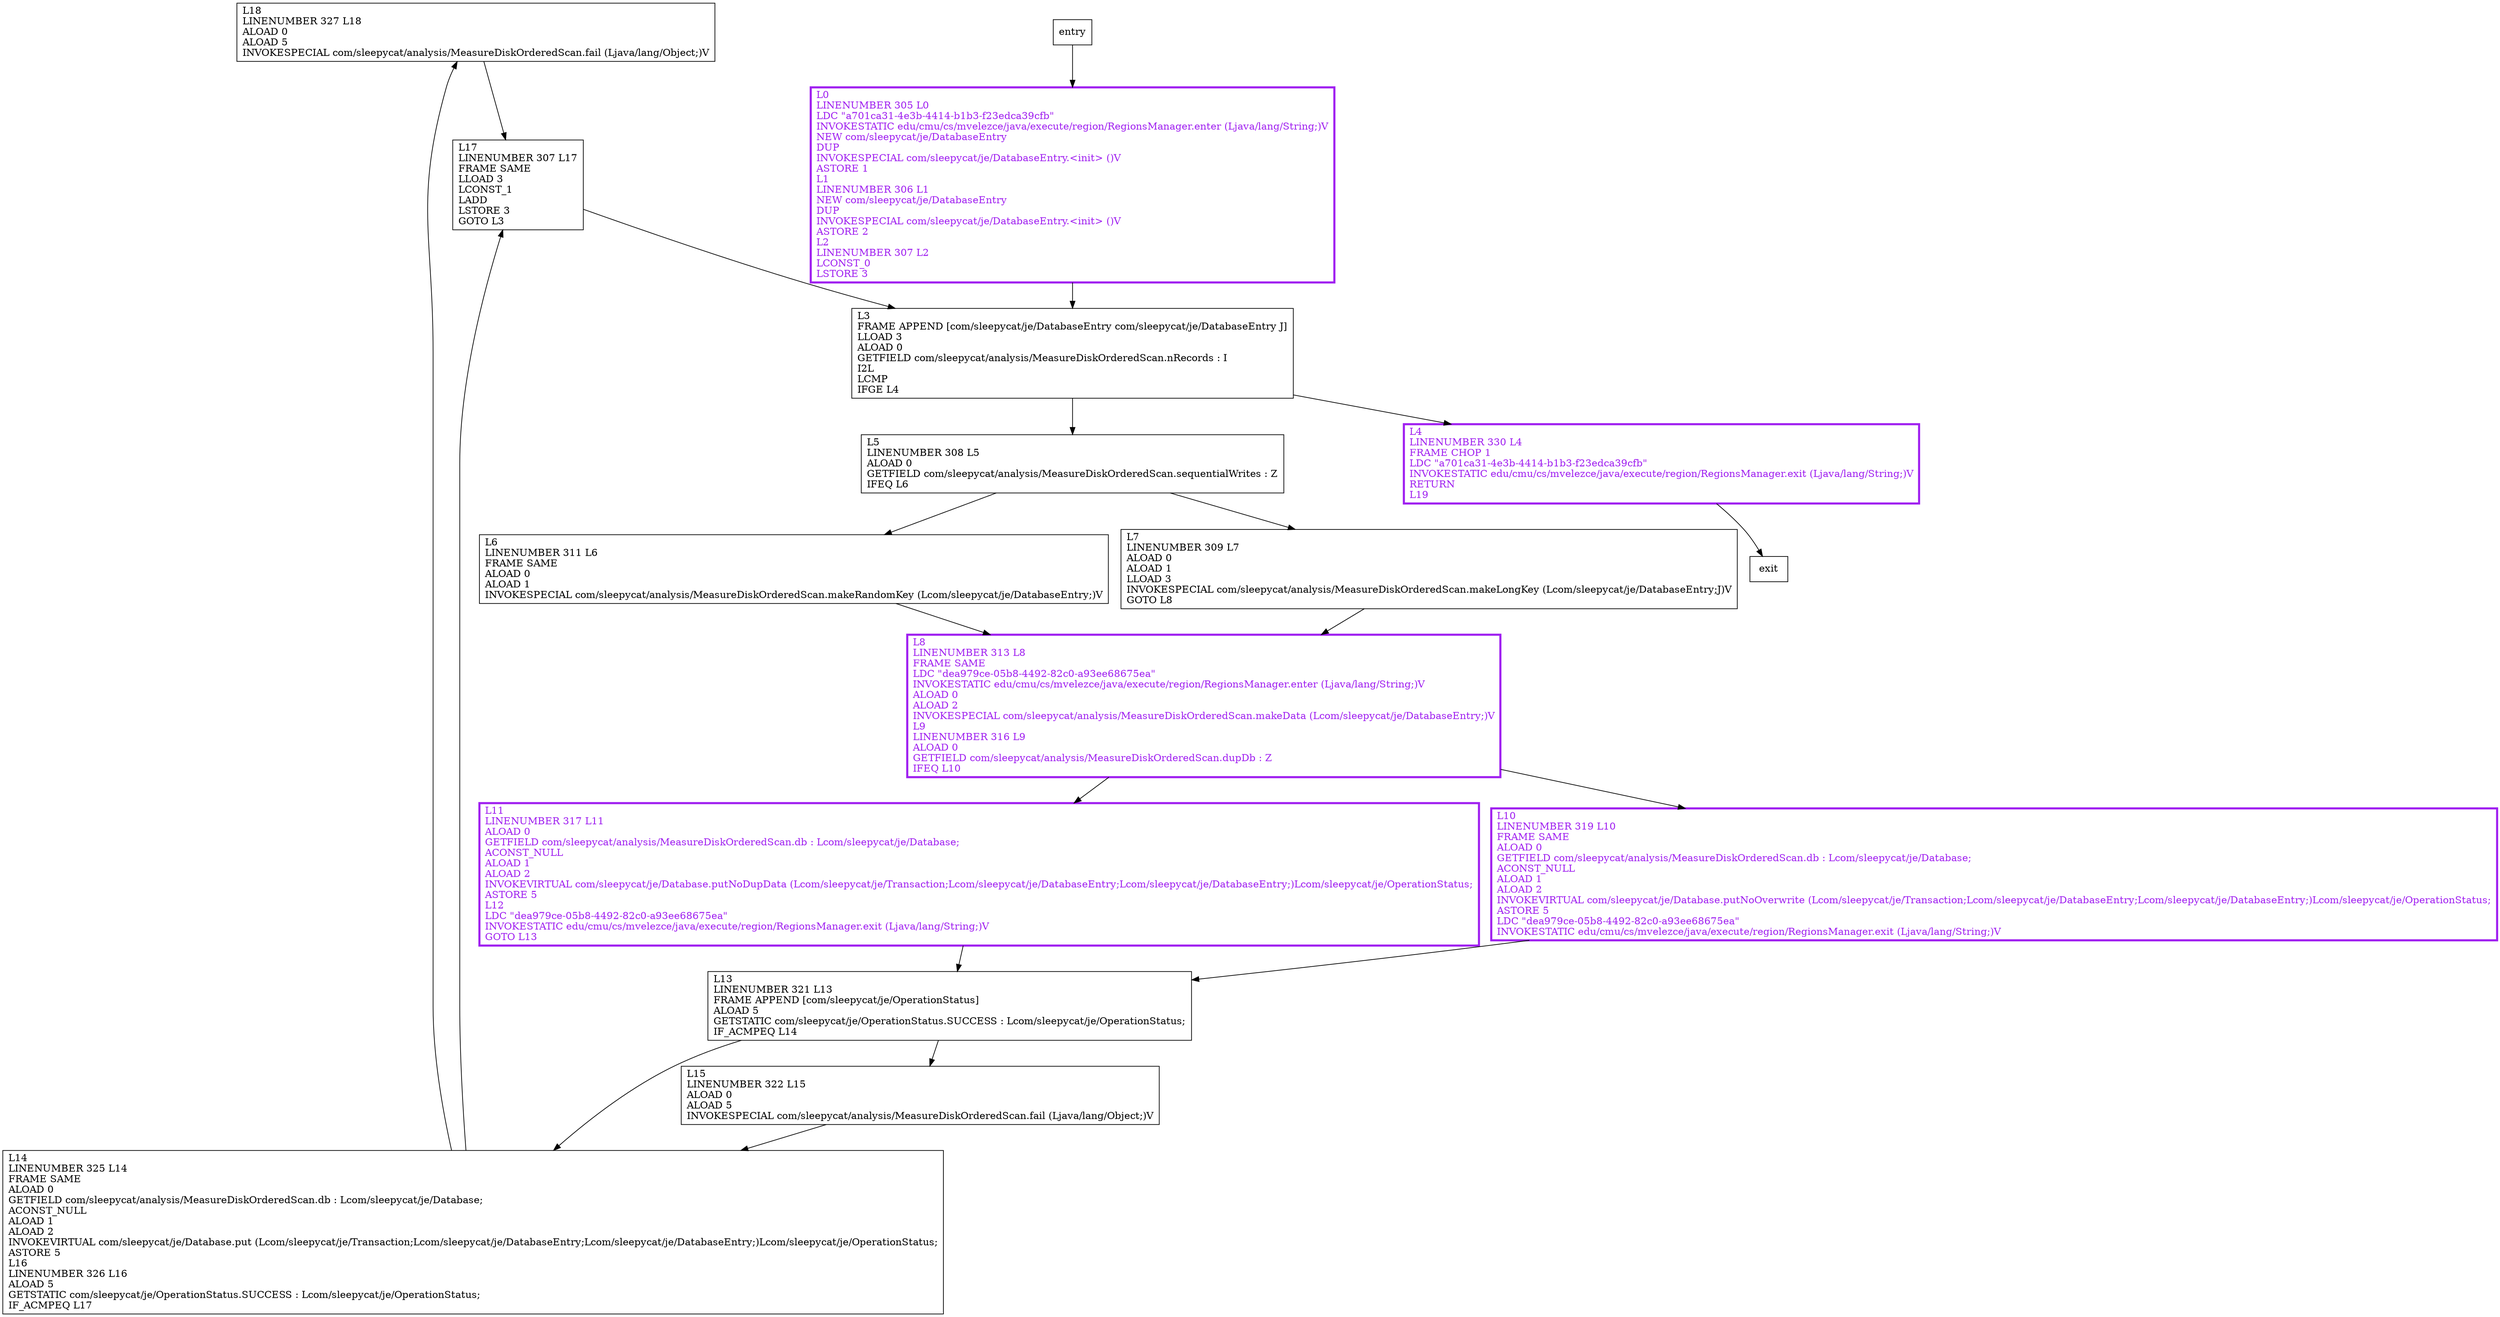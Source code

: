 digraph populate {
node [shape=record];
702890729 [label="L18\lLINENUMBER 327 L18\lALOAD 0\lALOAD 5\lINVOKESPECIAL com/sleepycat/analysis/MeasureDiskOrderedScan.fail (Ljava/lang/Object;)V\l"];
1471097518 [label="L0\lLINENUMBER 305 L0\lLDC \"a701ca31-4e3b-4414-b1b3-f23edca39cfb\"\lINVOKESTATIC edu/cmu/cs/mvelezce/java/execute/region/RegionsManager.enter (Ljava/lang/String;)V\lNEW com/sleepycat/je/DatabaseEntry\lDUP\lINVOKESPECIAL com/sleepycat/je/DatabaseEntry.\<init\> ()V\lASTORE 1\lL1\lLINENUMBER 306 L1\lNEW com/sleepycat/je/DatabaseEntry\lDUP\lINVOKESPECIAL com/sleepycat/je/DatabaseEntry.\<init\> ()V\lASTORE 2\lL2\lLINENUMBER 307 L2\lLCONST_0\lLSTORE 3\l"];
415915766 [label="L14\lLINENUMBER 325 L14\lFRAME SAME\lALOAD 0\lGETFIELD com/sleepycat/analysis/MeasureDiskOrderedScan.db : Lcom/sleepycat/je/Database;\lACONST_NULL\lALOAD 1\lALOAD 2\lINVOKEVIRTUAL com/sleepycat/je/Database.put (Lcom/sleepycat/je/Transaction;Lcom/sleepycat/je/DatabaseEntry;Lcom/sleepycat/je/DatabaseEntry;)Lcom/sleepycat/je/OperationStatus;\lASTORE 5\lL16\lLINENUMBER 326 L16\lALOAD 5\lGETSTATIC com/sleepycat/je/OperationStatus.SUCCESS : Lcom/sleepycat/je/OperationStatus;\lIF_ACMPEQ L17\l"];
1318150595 [label="L15\lLINENUMBER 322 L15\lALOAD 0\lALOAD 5\lINVOKESPECIAL com/sleepycat/analysis/MeasureDiskOrderedScan.fail (Ljava/lang/Object;)V\l"];
564685131 [label="L8\lLINENUMBER 313 L8\lFRAME SAME\lLDC \"dea979ce-05b8-4492-82c0-a93ee68675ea\"\lINVOKESTATIC edu/cmu/cs/mvelezce/java/execute/region/RegionsManager.enter (Ljava/lang/String;)V\lALOAD 0\lALOAD 2\lINVOKESPECIAL com/sleepycat/analysis/MeasureDiskOrderedScan.makeData (Lcom/sleepycat/je/DatabaseEntry;)V\lL9\lLINENUMBER 316 L9\lALOAD 0\lGETFIELD com/sleepycat/analysis/MeasureDiskOrderedScan.dupDb : Z\lIFEQ L10\l"];
118989098 [label="L17\lLINENUMBER 307 L17\lFRAME SAME\lLLOAD 3\lLCONST_1\lLADD\lLSTORE 3\lGOTO L3\l"];
786647782 [label="L5\lLINENUMBER 308 L5\lALOAD 0\lGETFIELD com/sleepycat/analysis/MeasureDiskOrderedScan.sequentialWrites : Z\lIFEQ L6\l"];
647927899 [label="L3\lFRAME APPEND [com/sleepycat/je/DatabaseEntry com/sleepycat/je/DatabaseEntry J]\lLLOAD 3\lALOAD 0\lGETFIELD com/sleepycat/analysis/MeasureDiskOrderedScan.nRecords : I\lI2L\lLCMP\lIFGE L4\l"];
1489095053 [label="L11\lLINENUMBER 317 L11\lALOAD 0\lGETFIELD com/sleepycat/analysis/MeasureDiskOrderedScan.db : Lcom/sleepycat/je/Database;\lACONST_NULL\lALOAD 1\lALOAD 2\lINVOKEVIRTUAL com/sleepycat/je/Database.putNoDupData (Lcom/sleepycat/je/Transaction;Lcom/sleepycat/je/DatabaseEntry;Lcom/sleepycat/je/DatabaseEntry;)Lcom/sleepycat/je/OperationStatus;\lASTORE 5\lL12\lLDC \"dea979ce-05b8-4492-82c0-a93ee68675ea\"\lINVOKESTATIC edu/cmu/cs/mvelezce/java/execute/region/RegionsManager.exit (Ljava/lang/String;)V\lGOTO L13\l"];
1777474647 [label="L4\lLINENUMBER 330 L4\lFRAME CHOP 1\lLDC \"a701ca31-4e3b-4414-b1b3-f23edca39cfb\"\lINVOKESTATIC edu/cmu/cs/mvelezce/java/execute/region/RegionsManager.exit (Ljava/lang/String;)V\lRETURN\lL19\l"];
2060092117 [label="L13\lLINENUMBER 321 L13\lFRAME APPEND [com/sleepycat/je/OperationStatus]\lALOAD 5\lGETSTATIC com/sleepycat/je/OperationStatus.SUCCESS : Lcom/sleepycat/je/OperationStatus;\lIF_ACMPEQ L14\l"];
1193714077 [label="L7\lLINENUMBER 309 L7\lALOAD 0\lALOAD 1\lLLOAD 3\lINVOKESPECIAL com/sleepycat/analysis/MeasureDiskOrderedScan.makeLongKey (Lcom/sleepycat/je/DatabaseEntry;J)V\lGOTO L8\l"];
706326849 [label="L10\lLINENUMBER 319 L10\lFRAME SAME\lALOAD 0\lGETFIELD com/sleepycat/analysis/MeasureDiskOrderedScan.db : Lcom/sleepycat/je/Database;\lACONST_NULL\lALOAD 1\lALOAD 2\lINVOKEVIRTUAL com/sleepycat/je/Database.putNoOverwrite (Lcom/sleepycat/je/Transaction;Lcom/sleepycat/je/DatabaseEntry;Lcom/sleepycat/je/DatabaseEntry;)Lcom/sleepycat/je/OperationStatus;\lASTORE 5\lLDC \"dea979ce-05b8-4492-82c0-a93ee68675ea\"\lINVOKESTATIC edu/cmu/cs/mvelezce/java/execute/region/RegionsManager.exit (Ljava/lang/String;)V\l"];
363373922 [label="L6\lLINENUMBER 311 L6\lFRAME SAME\lALOAD 0\lALOAD 1\lINVOKESPECIAL com/sleepycat/analysis/MeasureDiskOrderedScan.makeRandomKey (Lcom/sleepycat/je/DatabaseEntry;)V\l"];
entry;
exit;
702890729 -> 118989098
1471097518 -> 647927899
415915766 -> 702890729
415915766 -> 118989098
1318150595 -> 415915766
564685131 -> 1489095053
564685131 -> 706326849
118989098 -> 647927899
786647782 -> 1193714077
786647782 -> 363373922
entry -> 1471097518
647927899 -> 1777474647
647927899 -> 786647782
1489095053 -> 2060092117
1777474647 -> exit
2060092117 -> 415915766
2060092117 -> 1318150595
1193714077 -> 564685131
706326849 -> 2060092117
363373922 -> 564685131
1471097518[fontcolor="purple", penwidth=3, color="purple"];
1489095053[fontcolor="purple", penwidth=3, color="purple"];
1777474647[fontcolor="purple", penwidth=3, color="purple"];
564685131[fontcolor="purple", penwidth=3, color="purple"];
706326849[fontcolor="purple", penwidth=3, color="purple"];
}
